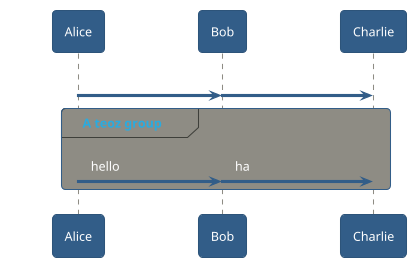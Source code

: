 ' Do not edit
' Theme Gallery
' autogenerated by script
'
@startuml
!theme sandstone
!pragma teoz true
Alice -> Bob : hello
& Bob -> Charlie : hi
group A teoz group
Alice -> Bob : hello
& Bob -> Charlie : ha
end
@enduml
